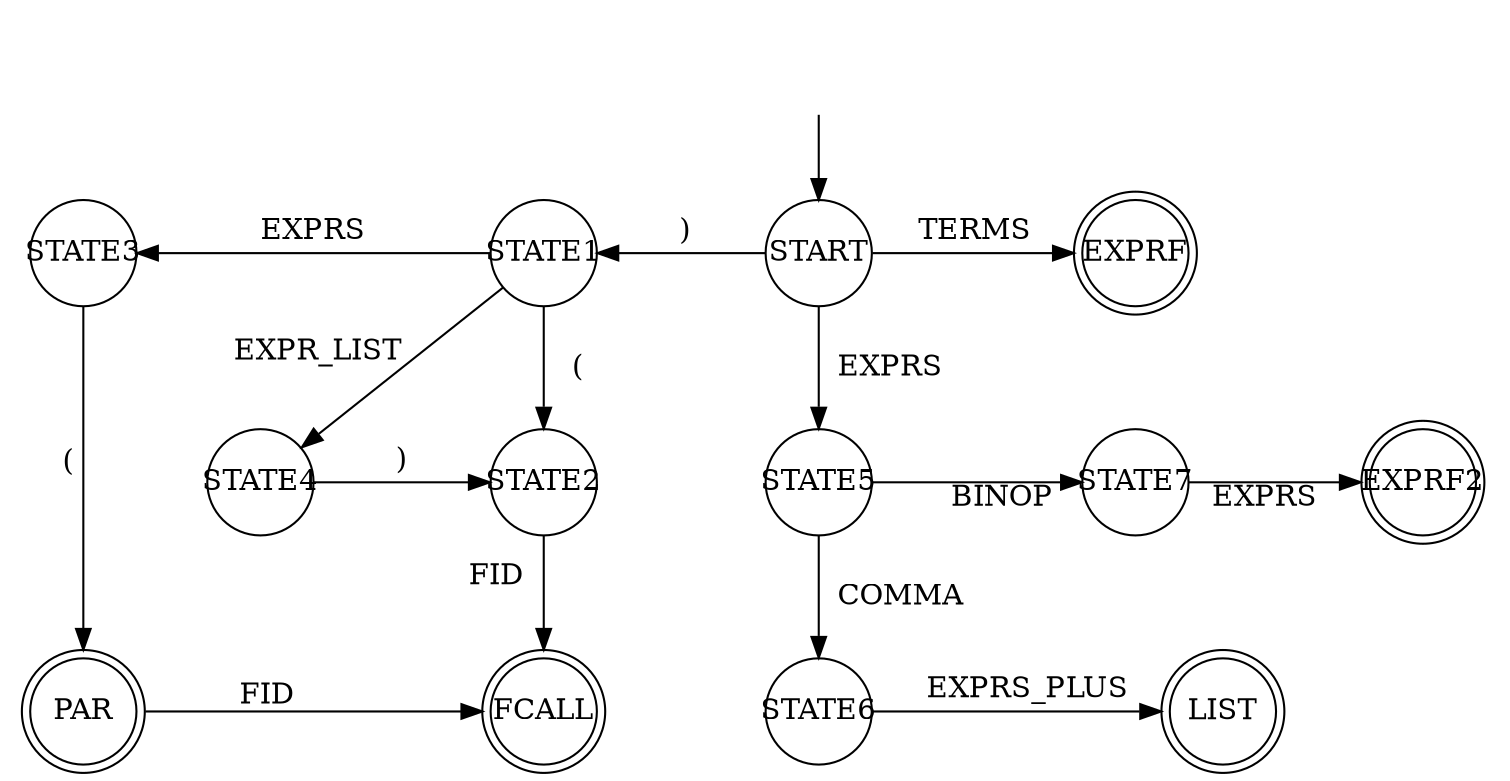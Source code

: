 /* 
 *  Diagram of state machine which
 *  reduces nonterminals on stack
 *  of a operator precedence parser. 
 *  implemented in :
 *      ./src/parser_expr.c : reduce_FSM(...)
 *  grammar used for reductions:
 *      ./doc/parse/grammar_expr
 *
 *  author : Jan Lutonský, xluton02
 */
digraph fsm {
graph [nodesep = 0.45]
node [shape = circle fixedsize=shape width=0.71]

"EXPRF"[shape = doublecircle fixedsize=shape]
"EXPRF2"[shape = doublecircle fixedsize=shape]
"PAR"[shape = doublecircle fixedsize=shape]
"FCALL"[shape = doublecircle fixedsize=shape]
"LIST"[shape = doublecircle fixedsize=shape]
"INVIS_NODE" [style = invis]

"INVIS_NODE" -> "START"
"STATE7" -> "EXPRF" [style = invis]
"STATE1" -> "STATE5" [style = invis]


"STATE1" -> "START" [label = ")" dir=back]
"STATE1" -> "STATE2" [label = "   (" ]
"STATE1" -> "STATE4" [xlabel = "EXPR_LIST"]
"STATE2" -> "FCALL" [xlabel = "FID  "]
"STATE3" -> "STATE1" [label = "EXPRS" dir=back]
"STATE3" -> "PAR" [xlabel = "( "]
"STATE4" -> "STATE2" [label = ")"]
"PAR" -> "FCALL" [xlabel = "FID  "]

"START" -> "EXPRF" [label = "TERMS"]
"START" -> "STATE5" [label = "  EXPRS"]
"STATE5" -> "STATE7" [xlabel = "BINOP" splines=line]
"STATE5" -> "STATE6" [label = "  COMMA"]
"STATE6" -> "LIST" [label = "EXPRS_PLUS"]
"STATE7" -> "EXPRF2" [xlabel = "EXPRS  " splines=line]

{rank = same; "STATE5"[group=g2]; "STATE7"[group=g1]; "EXPRF2";};
{rank = same; "STATE4"; "STATE2"[group=g3];};
{rank = same; "STATE3"[group=g4] ; "STATE1"[group=g3] ; "START"[group=g2]; "EXPRF"[group=g1];};
{rank = same; "STATE6"[group=g2]; "LIST"[group=g1];};
{rank = same; "PAR"[group=g4]; "FCALL"[group=g3];};
}
